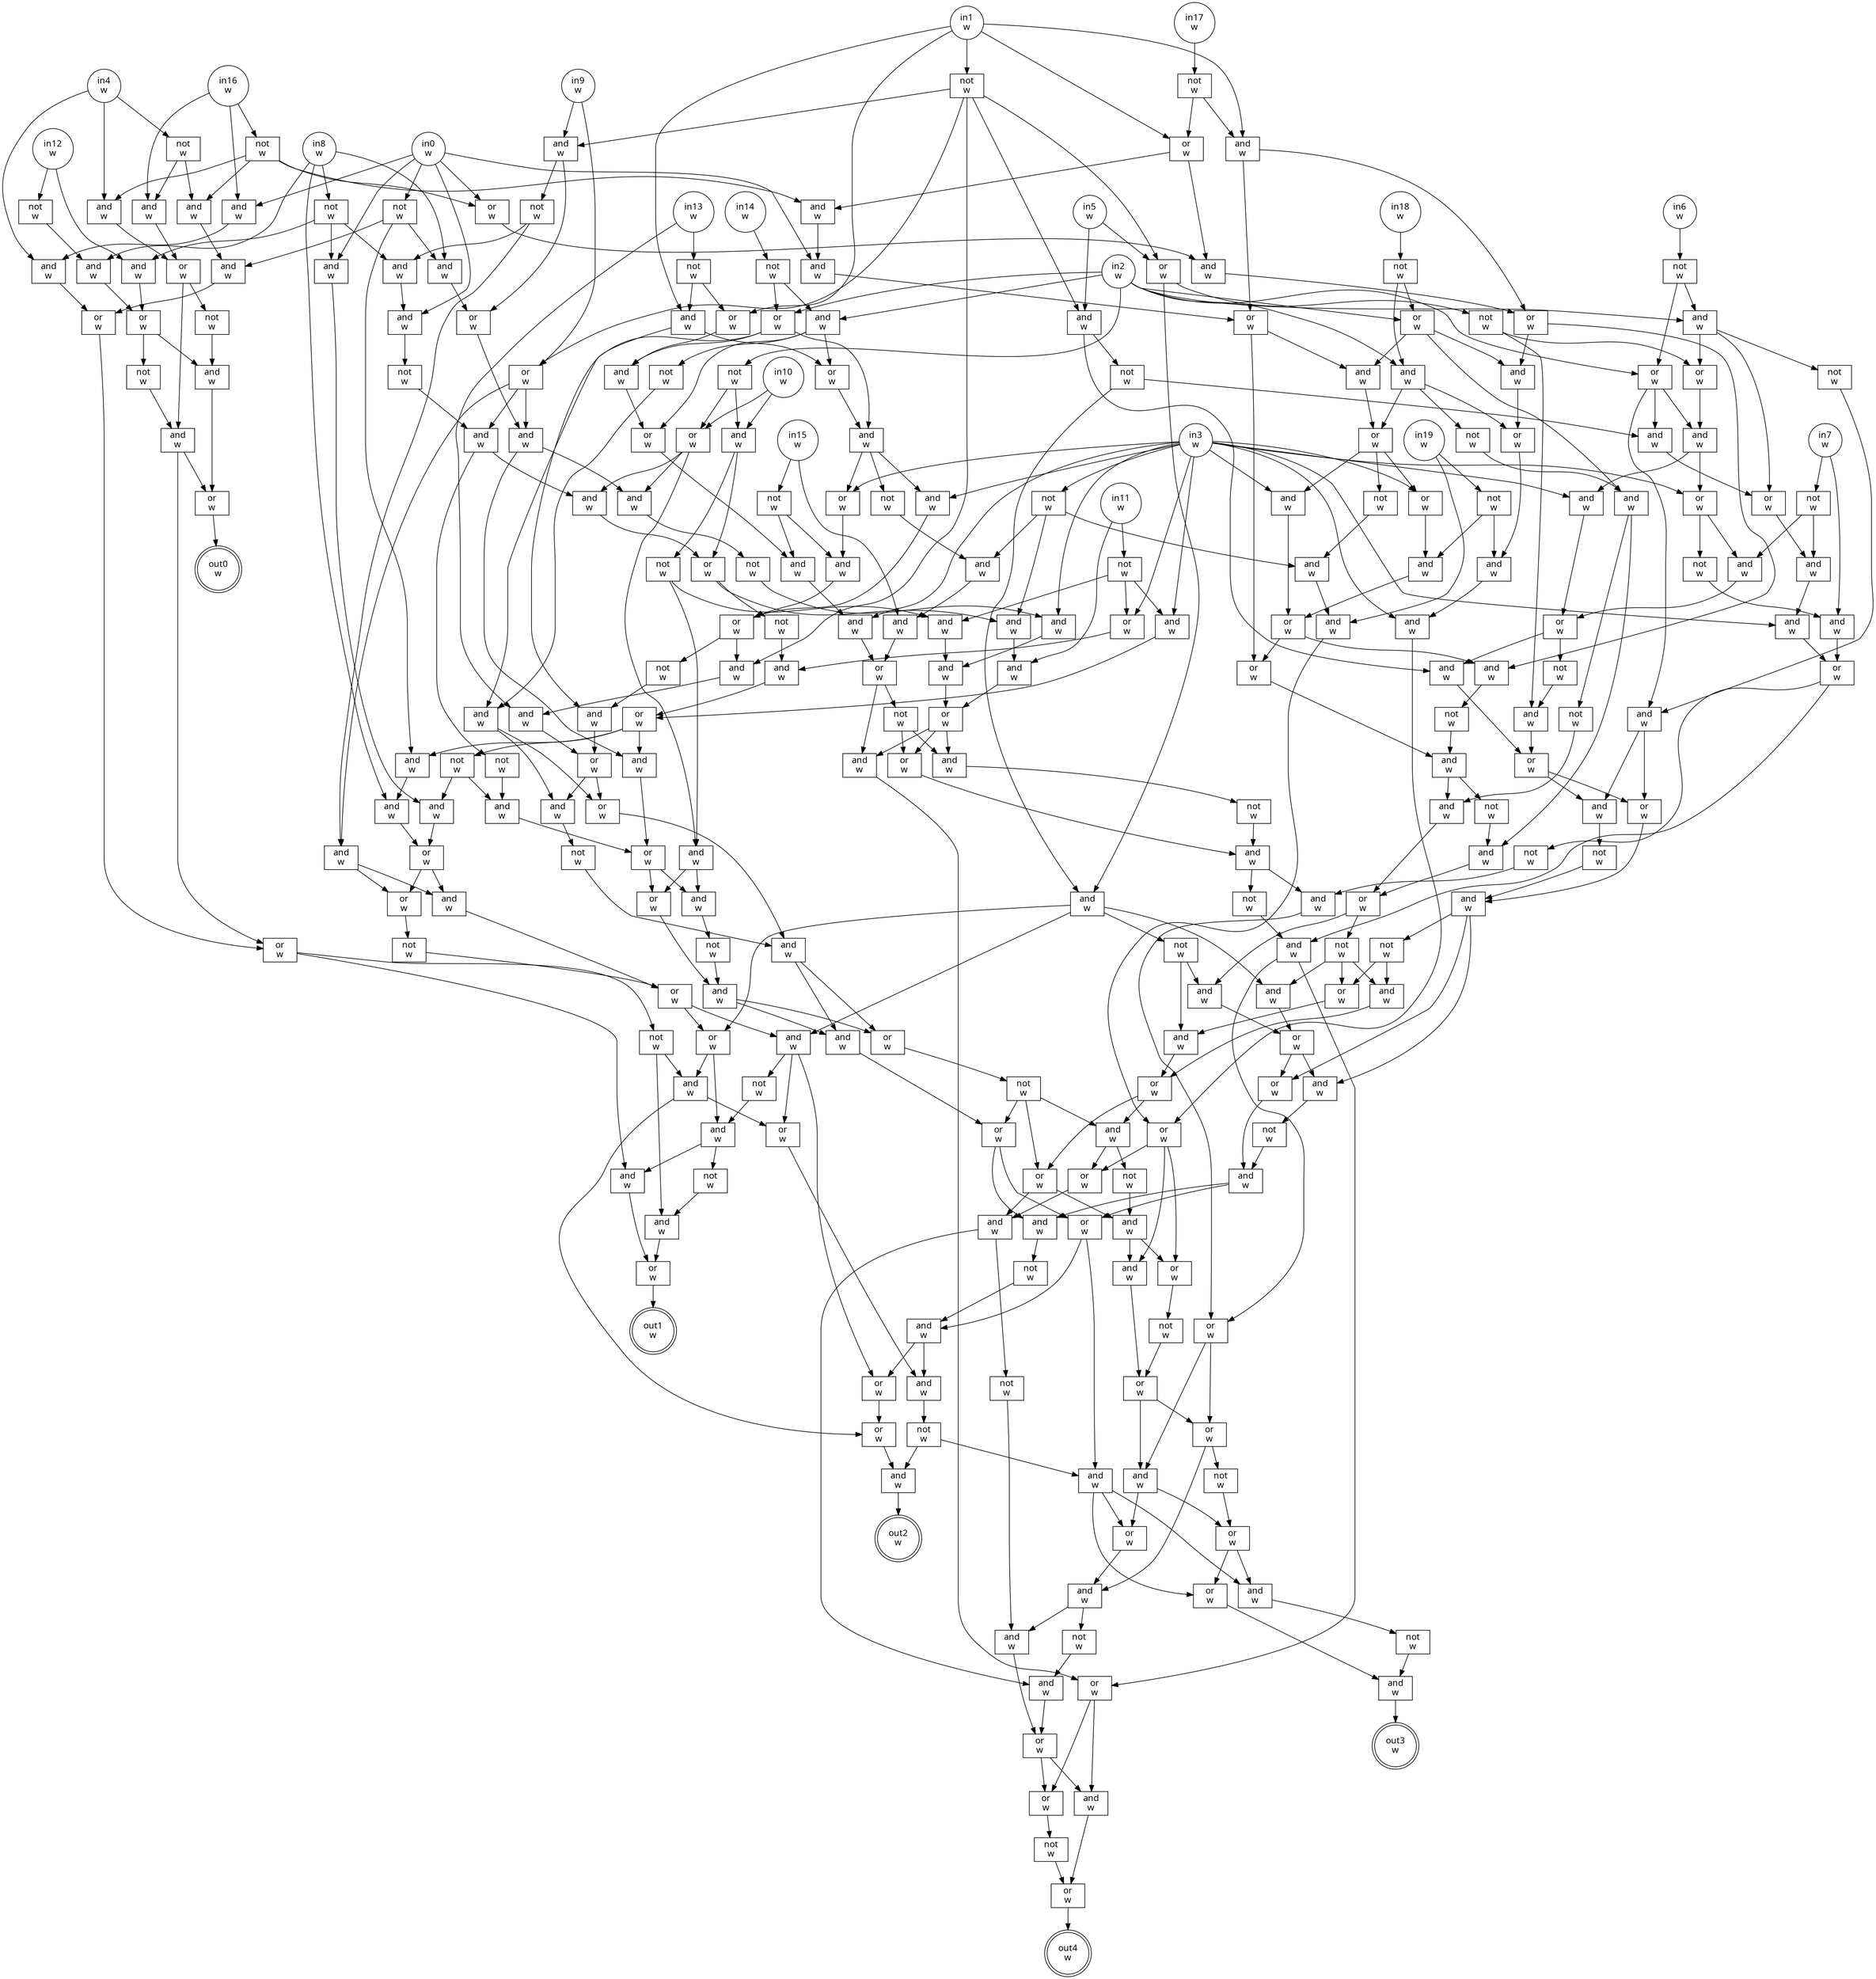 digraph circuit{
	node [style = filled, fillcolor = white,shape=rect, fontname=geneva]
	g0 [label="in0\nw",shape=circle,fillcolor=white]
	g1 [label="in1\nw",shape=circle,fillcolor=white]
	g2 [label="in2\nw",shape=circle,fillcolor=white]
	g3 [label="in3\nw",shape=circle,fillcolor=white]
	g4 [label="in4\nw",shape=circle,fillcolor=white]
	g5 [label="in5\nw",shape=circle,fillcolor=white]
	g6 [label="in6\nw",shape=circle,fillcolor=white]
	g7 [label="in7\nw",shape=circle,fillcolor=white]
	g8 [label="in8\nw",shape=circle,fillcolor=white]
	g9 [label="in9\nw",shape=circle,fillcolor=white]
	g10 [label="in10\nw",shape=circle,fillcolor=white]
	g11 [label="in11\nw",shape=circle,fillcolor=white]
	g12 [label="in12\nw",shape=circle,fillcolor=white]
	g13 [label="in13\nw",shape=circle,fillcolor=white]
	g14 [label="in14\nw",shape=circle,fillcolor=white]
	g15 [label="in15\nw",shape=circle,fillcolor=white]
	g16 [label="in16\nw",shape=circle,fillcolor=white]
	g17 [label="in17\nw",shape=circle,fillcolor=white]
	g18 [label="in18\nw",shape=circle,fillcolor=white]
	g19 [label="in19\nw",shape=circle,fillcolor=white]
	g20 [label="not\nw",fillcolor=white]
	g21 [label="not\nw",fillcolor=white]
	g22 [label="not\nw",fillcolor=white]
	g23 [label="not\nw",fillcolor=white]
	g24 [label="not\nw",fillcolor=white]
	g25 [label="not\nw",fillcolor=white]
	g26 [label="not\nw",fillcolor=white]
	g27 [label="not\nw",fillcolor=white]
	g28 [label="not\nw",fillcolor=white]
	g29 [label="and\nw",fillcolor=white]
	g30 [label="not\nw",fillcolor=white]
	g31 [label="and\nw",fillcolor=white]
	g32 [label="or\nw",fillcolor=white]
	g33 [label="not\nw",fillcolor=white]
	g34 [label="not\nw",fillcolor=white]
	g35 [label="not\nw",fillcolor=white]
	g36 [label="and\nw",fillcolor=white]
	g37 [label="not\nw",fillcolor=white]
	g38 [label="and\nw",fillcolor=white]
	g39 [label="or\nw",fillcolor=white]
	g40 [label="and\nw",fillcolor=white]
	g41 [label="not\nw",fillcolor=white]
	g42 [label="and\nw",fillcolor=white]
	g43 [label="or\nw",fillcolor=white]
	g44 [label="and\nw",fillcolor=white]
	g45 [label="or\nw",fillcolor=white]
	g46 [label="and\nw",fillcolor=white]
	g47 [label="not\nw",fillcolor=white]
	g48 [label="and\nw",fillcolor=white]
	g49 [label="not\nw",fillcolor=white]
	g50 [label="or\nw",fillcolor=white]
	g51 [label="and\nw",fillcolor=white]
	g52 [label="and\nw",fillcolor=white]
	g53 [label="not\nw",fillcolor=white]
	g54 [label="or\nw",fillcolor=white]
	g55 [label="and\nw",fillcolor=white]
	g56 [label="not\nw",fillcolor=white]
	g57 [label="or\nw",fillcolor=white]
	g58 [label="and\nw",fillcolor=white]
	g59 [label="not\nw",fillcolor=white]
	g60 [label="and\nw",fillcolor=white]
	g61 [label="not\nw",fillcolor=white]
	g62 [label="or\nw",fillcolor=white]
	g63 [label="and\nw",fillcolor=white]
	g64 [label="not\nw",fillcolor=white]
	g65 [label="and\nw",fillcolor=white]
	g66 [label="and\nw",fillcolor=white]
	g67 [label="or\nw",fillcolor=white]
	g68 [label="and\nw",fillcolor=white]
	g69 [label="and\nw",fillcolor=white]
	g70 [label="and\nw",fillcolor=white]
	g71 [label="or\nw",fillcolor=white]
	g72 [label="and\nw",fillcolor=white]
	g73 [label="or\nw",fillcolor=white]
	g74 [label="and\nw",fillcolor=white]
	g75 [label="and\nw",fillcolor=white]
	g76 [label="or\nw",fillcolor=white]
	g77 [label="not\nw",fillcolor=white]
	g78 [label="not\nw",fillcolor=white]
	g79 [label="and\nw",fillcolor=white]
	g80 [label="and\nw",fillcolor=white]
	g81 [label="and\nw",fillcolor=white]
	g82 [label="or\nw",fillcolor=white]
	g83 [label="and\nw",fillcolor=white]
	g84 [label="or\nw",fillcolor=white]
	g85 [label="and\nw",fillcolor=white]
	g86 [label="and\nw",fillcolor=white]
	g87 [label="or\nw",fillcolor=white]
	g88 [label="not\nw",fillcolor=white]
	g89 [label="not\nw",fillcolor=white]
	g90 [label="or\nw",fillcolor=white]
	g91 [label="and\nw",fillcolor=white]
	g92 [label="not\nw",fillcolor=white]
	g93 [label="and\nw",fillcolor=white]
	g94 [label="and\nw",fillcolor=white]
	g95 [label="or\nw",fillcolor=white]
	g96 [label="not\nw",fillcolor=white]
	g97 [label="or\nw",fillcolor=white]
	g98 [label="and\nw",fillcolor=white]
	g99 [label="and\nw",fillcolor=white]
	g100 [label="or\nw",fillcolor=white]
	g101 [label="and\nw",fillcolor=white]
	g102 [label="or\nw",fillcolor=white]
	g103 [label="not\nw",fillcolor=white]
	g104 [label="not\nw",fillcolor=white]
	g105 [label="and\nw",fillcolor=white]
	g106 [label="and\nw",fillcolor=white]
	g107 [label="and\nw",fillcolor=white]
	g108 [label="and\nw",fillcolor=white]
	g109 [label="or\nw",fillcolor=white]
	g110 [label="or\nw",fillcolor=white]
	g111 [label="and\nw",fillcolor=white]
	g112 [label="not\nw",fillcolor=white]
	g113 [label="and\nw",fillcolor=white]
	g114 [label="not\nw",fillcolor=white]
	g115 [label="not\nw",fillcolor=white]
	g116 [label="and\nw",fillcolor=white]
	g117 [label="not\nw",fillcolor=white]
	g118 [label="and\nw",fillcolor=white]
	g119 [label="or\nw",fillcolor=white]
	g120 [label="and\nw",fillcolor=white]
	g121 [label="and\nw",fillcolor=white]
	g122 [label="or\nw",fillcolor=white]
	g123 [label="not\nw",fillcolor=white]
	g124 [label="and\nw",fillcolor=white]
	g125 [label="and\nw",fillcolor=white]
	g126 [label="or\nw",fillcolor=white]
	g127 [label="and\nw",fillcolor=white]
	g128 [label="not\nw",fillcolor=white]
	g129 [label="or\nw",fillcolor=white]
	g130 [label="and\nw",fillcolor=white]
	g131 [label="and\nw",fillcolor=white]
	g132 [label="and\nw",fillcolor=white]
	g133 [label="and\nw",fillcolor=white]
	g134 [label="not\nw",fillcolor=white]
	g135 [label="and\nw",fillcolor=white]
	g136 [label="and\nw",fillcolor=white]
	g137 [label="or\nw",fillcolor=white]
	g138 [label="and\nw",fillcolor=white]
	g139 [label="and\nw",fillcolor=white]
	g140 [label="not\nw",fillcolor=white]
	g141 [label="and\nw",fillcolor=white]
	g142 [label="or\nw",fillcolor=white]
	g143 [label="not\nw",fillcolor=white]
	g144 [label="not\nw",fillcolor=white]
	g145 [label="and\nw",fillcolor=white]
	g146 [label="and\nw",fillcolor=white]
	g147 [label="and\nw",fillcolor=white]
	g148 [label="and\nw",fillcolor=white]
	g149 [label="or\nw",fillcolor=white]
	g150 [label="and\nw",fillcolor=white]
	g151 [label="or\nw",fillcolor=white]
	g152 [label="or\nw",fillcolor=white]
	g153 [label="and\nw",fillcolor=white]
	g154 [label="and\nw",fillcolor=white]
	g155 [label="or\nw",fillcolor=white]
	g156 [label="not\nw",fillcolor=white]
	g157 [label="and\nw",fillcolor=white]
	g158 [label="and\nw",fillcolor=white]
	g159 [label="or\nw",fillcolor=white]
	g160 [label="or\nw",fillcolor=white]
	g161 [label="and\nw",fillcolor=white]
	g162 [label="or\nw",fillcolor=white]
	g163 [label="and\nw",fillcolor=white]
	g164 [label="not\nw",fillcolor=white]
	g165 [label="and\nw",fillcolor=white]
	g166 [label="and\nw",fillcolor=white]
	g167 [label="not\nw",fillcolor=white]
	g168 [label="and\nw",fillcolor=white]
	g169 [label="or\nw",fillcolor=white]
	g170 [label="and\nw",fillcolor=white]
	g171 [label="not\nw",fillcolor=white]
	g172 [label="and\nw",fillcolor=white]
	g173 [label="or\nw",fillcolor=white]
	g174 [label="or\nw",fillcolor=white]
	g175 [label="and\nw",fillcolor=white]
	g176 [label="not\nw",fillcolor=white]
	g177 [label="and\nw",fillcolor=white]
	g178 [label="or\nw",fillcolor=white]
	g179 [label="and\nw",fillcolor=white]
	g180 [label="and\nw",fillcolor=white]
	g181 [label="or\nw",fillcolor=white]
	g182 [label="and\nw",fillcolor=white]
	g183 [label="or\nw",fillcolor=white]
	g184 [label="and\nw",fillcolor=white]
	g185 [label="and\nw",fillcolor=white]
	g186 [label="or\nw",fillcolor=white]
	g187 [label="not\nw",fillcolor=white]
	g188 [label="and\nw",fillcolor=white]
	g189 [label="or\nw",fillcolor=white]
	g190 [label="or\nw",fillcolor=white]
	g191 [label="not\nw",fillcolor=white]
	g192 [label="and\nw",fillcolor=white]
	g193 [label="and\nw",fillcolor=white]
	g194 [label="or\nw",fillcolor=white]
	g195 [label="or\nw",fillcolor=white]
	g196 [label="not\nw",fillcolor=white]
	g197 [label="and\nw",fillcolor=white]
	g198 [label="or\nw",fillcolor=white]
	g199 [label="and\nw",fillcolor=white]
	g200 [label="not\nw",fillcolor=white]
	g201 [label="or\nw",fillcolor=white]
	g202 [label="and\nw",fillcolor=white]
	g203 [label="and\nw",fillcolor=white]
	g204 [label="not\nw",fillcolor=white]
	g205 [label="and\nw",fillcolor=white]
	g206 [label="or\nw",fillcolor=white]
	g207 [label="and\nw",fillcolor=white]
	g208 [label="or\nw",fillcolor=white]
	g209 [label="and\nw",fillcolor=white]
	g210 [label="or\nw",fillcolor=white]
	g211 [label="and\nw",fillcolor=white]
	g212 [label="and\nw",fillcolor=white]
	g213 [label="or\nw",fillcolor=white]
	g214 [label="and\nw",fillcolor=white]
	g215 [label="not\nw",fillcolor=white]
	g216 [label="or\nw",fillcolor=white]
	g217 [label="and\nw",fillcolor=white]
	g218 [label="and\nw",fillcolor=white]
	g219 [label="or\nw",fillcolor=white]
	g220 [label="not\nw",fillcolor=white]
	g221 [label="or\nw",fillcolor=white]
	g222 [label="and\nw",fillcolor=white]
	g223 [label="not\nw",fillcolor=white]
	g224 [label="or\nw",fillcolor=white]
	g225 [label="and\nw",fillcolor=white]
	g226 [label="or\nw",fillcolor=white]
	g227 [label="or\nw",fillcolor=white]
	g228 [label="and\nw",fillcolor=white]
	g229 [label="not\nw",fillcolor=white]
	g230 [label="and\nw",fillcolor=white]
	g231 [label="and\nw",fillcolor=white]
	g232 [label="or\nw",fillcolor=white]
	g233 [label="and\nw",fillcolor=white]
	g234 [label="or\nw",fillcolor=white]
	g235 [label="and\nw",fillcolor=white]
	g236 [label="not\nw",fillcolor=white]
	g237 [label="not\nw",fillcolor=white]
	g238 [label="and\nw",fillcolor=white]
	g239 [label="or\nw",fillcolor=white]
	g240 [label="not\nw",fillcolor=white]
	g241 [label="and\nw",fillcolor=white]
	g242 [label="or\nw",fillcolor=white]
	g243 [label="and\nw",fillcolor=white]
	g244 [label="not\nw",fillcolor=white]
	g245 [label="and\nw",fillcolor=white]
	g246 [label="and\nw",fillcolor=white]
	g247 [label="or\nw",fillcolor=white]
	g248 [label="or\nw",fillcolor=white]
	g249 [label="and\nw",fillcolor=white]
	g250 [label="not\nw",fillcolor=white]
	g251 [label="and\nw",fillcolor=white]
	g252 [label="and\nw",fillcolor=white]
	g253 [label="not\nw",fillcolor=white]
	g254 [label="and\nw",fillcolor=white]
	g255 [label="or\nw",fillcolor=white]
	g256 [label="or\nw",fillcolor=white]
	g257 [label="not\nw",fillcolor=white]
	g258 [label="and\nw",fillcolor=white]
	g259 [label="or\nw",fillcolor=white]
	g260 [label="and\nw",fillcolor=white]
	g261 [label="not\nw",fillcolor=white]
	g262 [label="or\nw",fillcolor=white]
	g263 [label="and\nw",fillcolor=white]
	g264 [label="or\nw",fillcolor=white]
	g265 [label="and\nw",fillcolor=white]
	g266 [label="and\nw",fillcolor=white]
	g267 [label="not\nw",fillcolor=white]
	g268 [label="and\nw",fillcolor=white]
	g269 [label="or\nw",fillcolor=white]
	g270 [label="and\nw",fillcolor=white]
	g271 [label="or\nw",fillcolor=white]
	g272 [label="or\nw",fillcolor=white]
	g273 [label="not\nw",fillcolor=white]
	g274 [label="and\nw",fillcolor=white]
	g275 [label="or\nw",fillcolor=white]
	g276 [label="out0\nw",shape=doublecircle,fillcolor=white]
	g277 [label="out1\nw",shape=doublecircle,fillcolor=white]
	g278 [label="out2\nw",shape=doublecircle,fillcolor=white]
	g279 [label="out3\nw",shape=doublecircle,fillcolor=white]
	g280 [label="out4\nw",shape=doublecircle,fillcolor=white]
	edge [fontname=Geneva,fontcolor=forestgreen]
	g0->g131
	g0->g133
	g0->g146
	g0->g148
	g0->g160
	g0->g187
	g1->g67
	g1->g69
	g1->g70
	g1->g82
	g1->g89
	g2->g48
	g2->g50
	g2->g52
	g2->g54
	g2->g57
	g2->g58
	g2->g61
	g3->g45
	g3->g46
	g3->g47
	g3->g73
	g3->g75
	g3->g86
	g3->g99
	g3->g100
	g3->g121
	g3->g152
	g3->g154
	g3->g185
	g3->g245
	g4->g36
	g4->g37
	g4->g132
	g5->g95
	g5->g107
	g6->g35
	g7->g34
	g7->g105
	g8->g29
	g8->g30
	g8->g193
	g8->g209
	g9->g90
	g9->g91
	g10->g62
	g10->g63
	g11->g28
	g11->g139
	g12->g27
	g12->g31
	g13->g26
	g13->g125
	g14->g25
	g15->g24
	g15->g80
	g16->g23
	g16->g38
	g16->g131
	g17->g22
	g18->g21
	g19->g20
	g19->g158
	g20->g153
	g20->g184
	g21->g52
	g21->g54
	g22->g67
	g22->g69
	g23->g36
	g23->g44
	g23->g68
	g23->g160
	g24->g74
	g24->g85
	g25->g57
	g25->g58
	g26->g70
	g26->g82
	g27->g29
	g28->g45
	g28->g46
	g28->g66
	g29->g32
	g30->g31
	g30->g93
	g30->g146
	g31->g32
	g32->g33
	g32->g42
	g33->g40
	g34->g101
	g34->g120
	g35->g48
	g35->g50
	g36->g39
	g37->g38
	g37->g44
	g38->g39
	g39->g40
	g39->g41
	g40->g43
	g40->g190
	g41->g42
	g42->g43
	g43->g276
	g44->g188
	g45->g141
	g46->g142
	g47->g79
	g47->g138
	g47->g157
	g48->g49
	g48->g97
	g48->g119
	g49->g51
	g50->g51
	g50->g98
	g50->g118
	g51->g110
	g51->g111
	g52->g53
	g52->g151
	g52->g183
	g53->g55
	g54->g55
	g54->g150
	g54->g182
	g55->g56
	g55->g168
	g56->g166
	g57->g60
	g57->g72
	g57->g83
	g58->g59
	g58->g71
	g58->g84
	g59->g60
	g60->g127
	g60->g129
	g61->g62
	g61->g63
	g62->g65
	g62->g136
	g62->g243
	g63->g64
	g63->g137
	g64->g65
	g64->g66
	g65->g214
	g65->g216
	g66->g246
	g67->g68
	g67->g161
	g68->g148
	g69->g149
	g69->g162
	g70->g71
	g70->g81
	g71->g72
	g72->g73
	g72->g75
	g72->g78
	g73->g74
	g74->g76
	g75->g76
	g76->g77
	g76->g124
	g77->g81
	g78->g79
	g79->g80
	g80->g87
	g81->g126
	g82->g83
	g83->g84
	g84->g85
	g85->g86
	g86->g87
	g87->g88
	g87->g270
	g88->g248
	g88->g249
	g89->g90
	g89->g91
	g89->g95
	g89->g107
	g89->g124
	g90->g94
	g90->g135
	g90->g211
	g91->g92
	g91->g210
	g92->g93
	g92->g94
	g93->g133
	g94->g195
	g94->g197
	g95->g96
	g95->g116
	g96->g97
	g96->g106
	g97->g98
	g98->g99
	g98->g100
	g99->g102
	g100->g101
	g100->g104
	g101->g102
	g102->g103
	g102->g108
	g103->g106
	g104->g105
	g105->g122
	g106->g109
	g107->g108
	g107->g115
	g108->g109
	g109->g110
	g109->g111
	g110->g113
	g111->g112
	g112->g113
	g113->g114
	g113->g174
	g113->g175
	g114->g178
	g114->g180
	g115->g116
	g115->g118
	g116->g117
	g116->g172
	g116->g199
	g116->g201
	g117->g170
	g117->g179
	g118->g119
	g119->g120
	g120->g121
	g121->g122
	g122->g123
	g122->g254
	g123->g252
	g124->g125
	g125->g126
	g126->g127
	g126->g129
	g127->g128
	g128->g130
	g129->g130
	g130->g218
	g130->g219
	g131->g132
	g132->g189
	g133->g134
	g134->g135
	g135->g136
	g135->g144
	g136->g137
	g137->g138
	g137->g140
	g138->g139
	g139->g247
	g140->g141
	g141->g142
	g142->g143
	g142->g192
	g142->g212
	g143->g145
	g143->g147
	g144->g145
	g145->g213
	g146->g147
	g147->g194
	g148->g149
	g149->g150
	g149->g159
	g150->g151
	g151->g152
	g151->g154
	g151->g156
	g152->g153
	g153->g155
	g154->g155
	g155->g159
	g155->g163
	g156->g157
	g157->g158
	g158->g186
	g159->g165
	g160->g161
	g161->g162
	g162->g163
	g162->g182
	g163->g164
	g164->g165
	g165->g166
	g165->g167
	g166->g169
	g167->g168
	g168->g169
	g169->g170
	g169->g171
	g170->g173
	g171->g172
	g171->g178
	g171->g180
	g172->g173
	g173->g174
	g173->g175
	g174->g177
	g175->g176
	g176->g177
	g177->g222
	g177->g224
	g178->g179
	g179->g181
	g180->g181
	g181->g232
	g181->g233
	g182->g183
	g183->g184
	g184->g185
	g185->g186
	g186->g234
	g186->g239
	g186->g241
	g187->g188
	g187->g192
	g187->g209
	g188->g189
	g189->g190
	g190->g191
	g190->g203
	g191->g205
	g191->g207
	g192->g193
	g193->g194
	g194->g195
	g194->g197
	g195->g196
	g196->g198
	g197->g198
	g198->g199
	g198->g201
	g199->g200
	g199->g208
	g199->g226
	g200->g202
	g201->g202
	g201->g207
	g202->g203
	g202->g204
	g203->g206
	g204->g205
	g205->g206
	g206->g277
	g207->g208
	g207->g227
	g208->g228
	g209->g210
	g210->g211
	g211->g212
	g211->g243
	g212->g213
	g213->g214
	g213->g216
	g214->g215
	g215->g217
	g216->g217
	g217->g218
	g217->g219
	g218->g221
	g219->g220
	g220->g221
	g220->g232
	g220->g233
	g221->g222
	g221->g224
	g222->g223
	g223->g225
	g224->g225
	g224->g231
	g225->g226
	g225->g228
	g226->g227
	g227->g230
	g228->g229
	g229->g230
	g229->g231
	g230->g278
	g231->g260
	g231->g262
	g231->g264
	g232->g235
	g232->g238
	g233->g234
	g233->g237
	g234->g235
	g235->g236
	g235->g268
	g236->g266
	g237->g238
	g238->g239
	g238->g241
	g239->g240
	g240->g242
	g241->g242
	g242->g256
	g242->g258
	g243->g244
	g244->g245
	g245->g246
	g246->g247
	g247->g248
	g247->g249
	g247->g270
	g248->g251
	g249->g250
	g250->g251
	g251->g252
	g251->g253
	g252->g255
	g253->g254
	g254->g255
	g254->g271
	g255->g256
	g255->g258
	g256->g257
	g256->g265
	g257->g259
	g258->g259
	g258->g264
	g259->g260
	g259->g262
	g260->g261
	g261->g263
	g262->g263
	g263->g279
	g264->g265
	g265->g266
	g265->g267
	g266->g269
	g267->g268
	g268->g269
	g269->g272
	g269->g274
	g270->g271
	g271->g272
	g271->g274
	g272->g273
	g273->g275
	g274->g275
	g275->g280
}